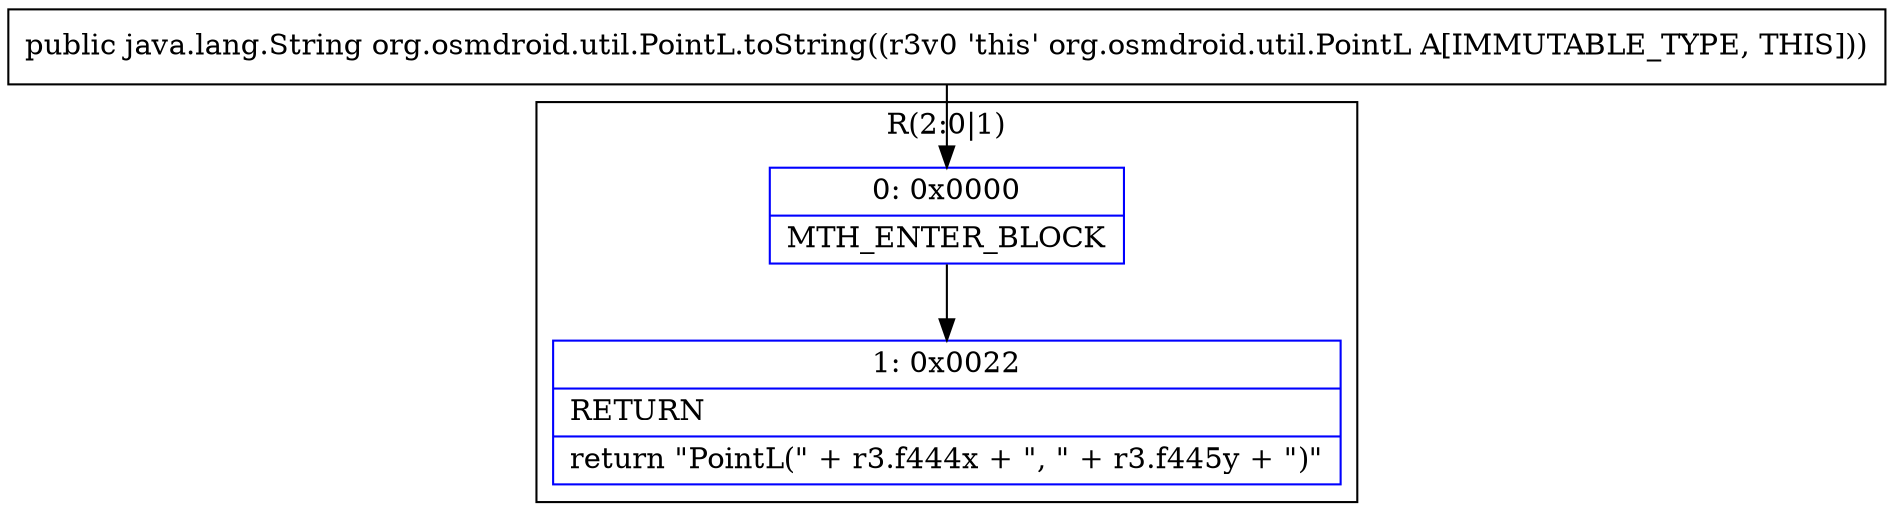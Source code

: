 digraph "CFG fororg.osmdroid.util.PointL.toString()Ljava\/lang\/String;" {
subgraph cluster_Region_1759033399 {
label = "R(2:0|1)";
node [shape=record,color=blue];
Node_0 [shape=record,label="{0\:\ 0x0000|MTH_ENTER_BLOCK\l}"];
Node_1 [shape=record,label="{1\:\ 0x0022|RETURN\l|return \"PointL(\" + r3.f444x + \", \" + r3.f445y + \")\"\l}"];
}
MethodNode[shape=record,label="{public java.lang.String org.osmdroid.util.PointL.toString((r3v0 'this' org.osmdroid.util.PointL A[IMMUTABLE_TYPE, THIS])) }"];
MethodNode -> Node_0;
Node_0 -> Node_1;
}

